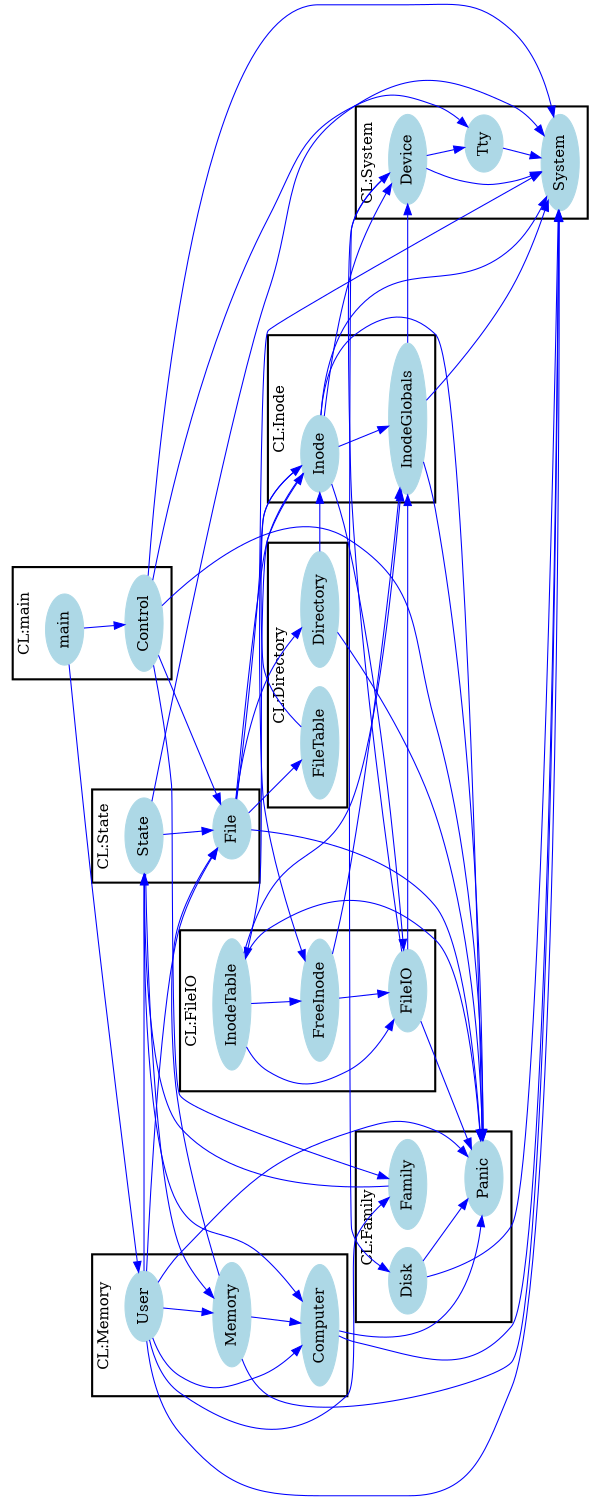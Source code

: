 digraph G {
size = "10,10";
rotate = 90;
subgraph cluster0 {
label = "CL:Memory";
color = black;
style = bold;
"Memory"[label="Memory",shape=ellipse,color=lightblue,fontcolor=black,style=filled];
"User"[label="User",shape=ellipse,color=lightblue,fontcolor=black,style=filled];
"Computer"[label="Computer",shape=ellipse,color=lightblue,fontcolor=black,style=filled];
}
subgraph cluster1 {
label = "CL:main";
color = black;
style = bold;
"main"[label="main",shape=ellipse,color=lightblue,fontcolor=black,style=filled];
"Control"[label="Control",shape=ellipse,color=lightblue,fontcolor=black,style=filled];
}
subgraph cluster2 {
label = "CL:Family";
color = black;
style = bold;
"Family"[label="Family",shape=ellipse,color=lightblue,fontcolor=black,style=filled];
"Disk"[label="Disk",shape=ellipse,color=lightblue,fontcolor=black,style=filled];
"Panic"[label="Panic",shape=ellipse,color=lightblue,fontcolor=black,style=filled];
}
subgraph cluster3 {
label = "CL:State";
color = black;
style = bold;
"State"[label="State",shape=ellipse,color=lightblue,fontcolor=black,style=filled];
"File"[label="File",shape=ellipse,color=lightblue,fontcolor=black,style=filled];
}
subgraph cluster4 {
label = "CL:System";
color = black;
style = bold;
"System"[label="System",shape=ellipse,color=lightblue,fontcolor=black,style=filled];
"Tty"[label="Tty",shape=ellipse,color=lightblue,fontcolor=black,style=filled];
"Device"[label="Device",shape=ellipse,color=lightblue,fontcolor=black,style=filled];
}
subgraph cluster5 {
label = "CL:Directory";
color = black;
style = bold;
"Directory"[label="Directory",shape=ellipse,color=lightblue,fontcolor=black,style=filled];
"FileTable"[label="FileTable",shape=ellipse,color=lightblue,fontcolor=black,style=filled];
}
subgraph cluster6 {
label = "CL:Inode";
color = black;
style = bold;
"Inode"[label="Inode",shape=ellipse,color=lightblue,fontcolor=black,style=filled];
"InodeGlobals"[label="InodeGlobals",shape=ellipse,color=lightblue,fontcolor=black,style=filled];
}
subgraph cluster7 {
label = "CL:FileIO";
color = black;
style = bold;
"FileIO"[label="FileIO",shape=ellipse,color=lightblue,fontcolor=black,style=filled];
"FreeInode"[label="FreeInode",shape=ellipse,color=lightblue,fontcolor=black,style=filled];
"InodeTable"[label="InodeTable",shape=ellipse,color=lightblue,fontcolor=black,style=filled];
}
"main" -> "User"[color=blue,font=6];
"main" -> "Control"[color=blue,font=6];
"User" -> "Panic"[color=blue,font=6];
"User" -> "Computer"[color=blue,font=6];
"User" -> "File"[color=blue,font=6];
"User" -> "Memory"[color=blue,font=6];
"User" -> "Family"[color=blue,font=6];
"User" -> "System"[color=blue,font=6];
"User" -> "State"[color=blue,font=6];
"Control" -> "Family"[color=blue,font=6];
"Control" -> "Panic"[color=blue,font=6];
"Control" -> "File"[color=blue,font=6];
"Control" -> "Tty"[color=blue,font=6];
"Control" -> "System"[color=blue,font=6];
"Family" -> "State"[color=blue,font=6];
"State" -> "System"[color=blue,font=6];
"State" -> "File"[color=blue,font=6];
"State" -> "Memory"[color=blue,font=6];
"State" -> "Computer"[color=blue,font=6];
"Computer" -> "Panic"[color=blue,font=6];
"Computer" -> "System"[color=blue,font=6];
"Memory" -> "Computer"[color=blue,font=6];
"Memory" -> "File"[color=blue,font=6];
"Memory" -> "System"[color=blue,font=6];
"Device" -> "System"[color=blue,font=6];
"Device" -> "Disk"[color=blue,font=6];
"Device" -> "Tty"[color=blue,font=6];
"Disk" -> "Panic"[color=blue,font=6];
"Disk" -> "System"[color=blue,font=6];
"Tty" -> "System"[color=blue,font=6];
"File" -> "Panic"[color=blue,font=6];
"File" -> "Directory"[color=blue,font=6];
"File" -> "Inode"[color=blue,font=6];
"File" -> "FileTable"[color=blue,font=6];
"File" -> "System"[color=blue,font=6];
"Directory" -> "Panic"[color=blue,font=6];
"Directory" -> "Inode"[color=blue,font=6];
"FileTable" -> "Inode"[color=blue,font=6];
"Inode" -> "System"[color=blue,font=6];
"Inode" -> "Panic"[color=blue,font=6];
"Inode" -> "Device"[color=blue,font=6];
"Inode" -> "InodeGlobals"[color=blue,font=6];
"Inode" -> "FileIO"[color=blue,font=6];
"Inode" -> "FreeInode"[color=blue,font=6];
"Inode" -> "InodeTable"[color=blue,font=6];
"InodeTable" -> "InodeGlobals"[color=blue,font=6];
"InodeTable" -> "FreeInode"[color=blue,font=6];
"InodeTable" -> "FileIO"[color=blue,font=6];
"InodeTable" -> "Panic"[color=blue,font=6];
"FileIO" -> "Panic"[color=blue,font=6];
"FileIO" -> "Device"[color=blue,font=6];
"FileIO" -> "InodeGlobals"[color=blue,font=6];
"FreeInode" -> "InodeGlobals"[color=blue,font=6];
"FreeInode" -> "FileIO"[color=blue,font=6];
"InodeGlobals" -> "System"[color=blue,font=6];
"InodeGlobals" -> "Panic"[color=blue,font=6];
"InodeGlobals" -> "Device"[color=blue,font=6];
}